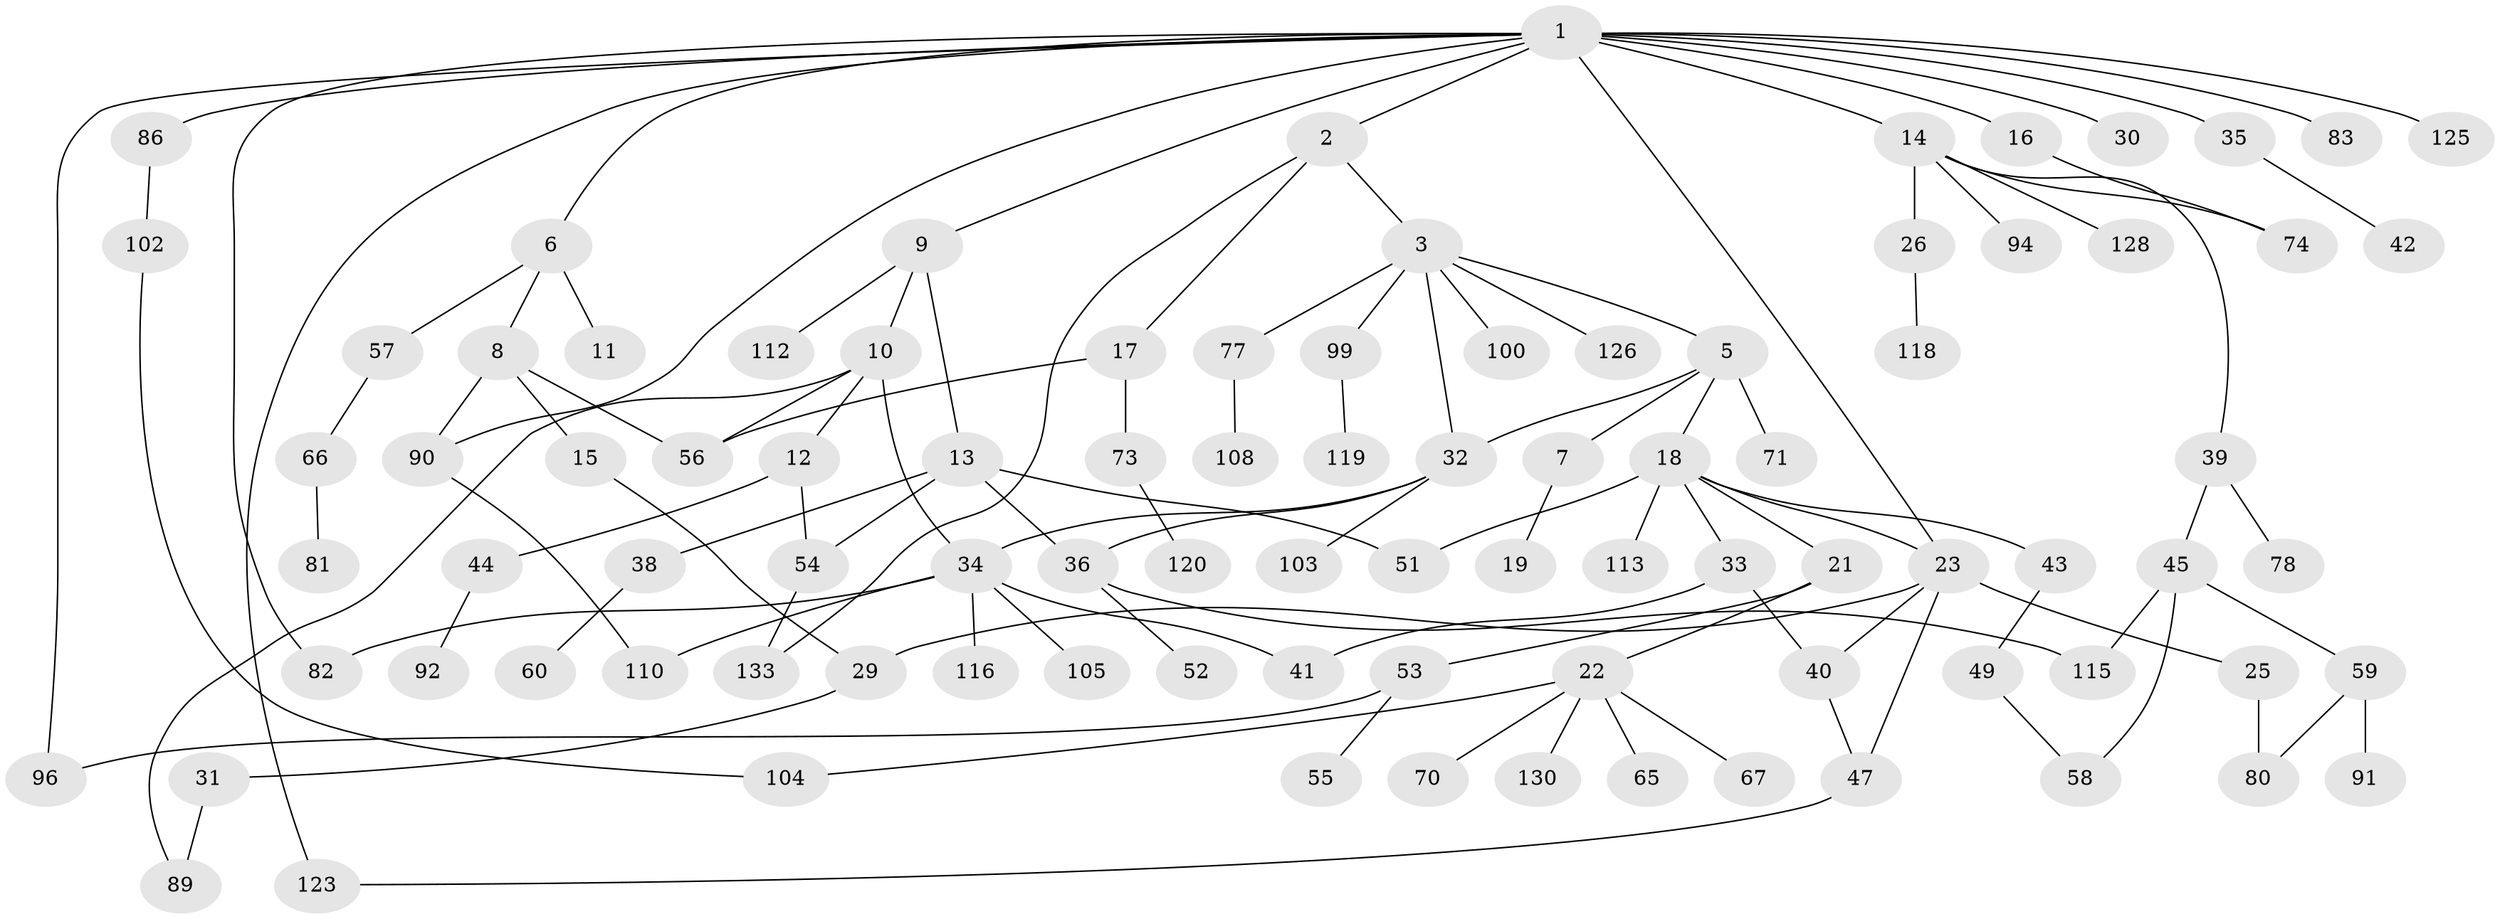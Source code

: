 // Generated by graph-tools (version 1.1) at 2025/51/02/27/25 19:51:38]
// undirected, 92 vertices, 115 edges
graph export_dot {
graph [start="1"]
  node [color=gray90,style=filled];
  1 [super="+4"];
  2 [super="+95"];
  3 [super="+87"];
  5;
  6 [super="+27"];
  7 [super="+109"];
  8 [super="+20"];
  9 [super="+98"];
  10 [super="+75"];
  11;
  12 [super="+107"];
  13 [super="+122"];
  14 [super="+37"];
  15;
  16 [super="+48"];
  17 [super="+28"];
  18 [super="+24"];
  19 [super="+68"];
  21;
  22 [super="+61"];
  23 [super="+101"];
  25 [super="+93"];
  26;
  29 [super="+50"];
  30;
  31;
  32 [super="+62"];
  33 [super="+79"];
  34 [super="+69"];
  35;
  36 [super="+46"];
  38;
  39 [super="+76"];
  40;
  41 [super="+72"];
  42;
  43 [super="+121"];
  44;
  45 [super="+131"];
  47 [super="+106"];
  49;
  51;
  52;
  53 [super="+129"];
  54;
  55 [super="+124"];
  56;
  57 [super="+63"];
  58 [super="+64"];
  59 [super="+84"];
  60 [super="+97"];
  65;
  66;
  67;
  70;
  71;
  73;
  74 [super="+88"];
  77;
  78 [super="+111"];
  80 [super="+134"];
  81 [super="+85"];
  82;
  83;
  86;
  89 [super="+114"];
  90;
  91;
  92;
  94;
  96;
  99;
  100;
  102;
  103;
  104 [super="+117"];
  105;
  108;
  110;
  112;
  113;
  115 [super="+127"];
  116;
  118;
  119;
  120 [super="+132"];
  123;
  125;
  126;
  128;
  130;
  133;
  1 -- 2;
  1 -- 6;
  1 -- 16;
  1 -- 23 [weight=2];
  1 -- 35;
  1 -- 86;
  1 -- 90;
  1 -- 96;
  1 -- 9;
  1 -- 14;
  1 -- 82;
  1 -- 83;
  1 -- 123;
  1 -- 125;
  1 -- 30;
  2 -- 3;
  2 -- 17;
  2 -- 133;
  3 -- 5;
  3 -- 77;
  3 -- 126;
  3 -- 99;
  3 -- 100;
  3 -- 32;
  5 -- 7;
  5 -- 18;
  5 -- 32;
  5 -- 71;
  6 -- 8;
  6 -- 11;
  6 -- 57;
  7 -- 19;
  8 -- 15;
  8 -- 56;
  8 -- 90;
  9 -- 10;
  9 -- 13;
  9 -- 112;
  10 -- 12;
  10 -- 34;
  10 -- 56;
  10 -- 89;
  12 -- 44;
  12 -- 54;
  13 -- 38;
  13 -- 51;
  13 -- 36;
  13 -- 54;
  14 -- 26;
  14 -- 128;
  14 -- 39;
  14 -- 94;
  14 -- 74;
  15 -- 29;
  16 -- 74;
  17 -- 56;
  17 -- 73;
  18 -- 21;
  18 -- 33;
  18 -- 43;
  18 -- 51;
  18 -- 23;
  18 -- 113;
  21 -- 22;
  21 -- 53;
  22 -- 65;
  22 -- 130;
  22 -- 67;
  22 -- 70;
  22 -- 104;
  23 -- 25;
  23 -- 40;
  23 -- 29;
  23 -- 47;
  25 -- 80;
  26 -- 118;
  29 -- 31;
  31 -- 89;
  32 -- 36;
  32 -- 34;
  32 -- 103;
  33 -- 41;
  33 -- 40;
  34 -- 116;
  34 -- 41;
  34 -- 82;
  34 -- 105;
  34 -- 110;
  35 -- 42;
  36 -- 115;
  36 -- 52;
  38 -- 60;
  39 -- 45;
  39 -- 78;
  40 -- 47;
  43 -- 49;
  44 -- 92;
  45 -- 58;
  45 -- 59;
  45 -- 115;
  47 -- 123;
  49 -- 58;
  53 -- 55;
  53 -- 96;
  54 -- 133;
  57 -- 66;
  59 -- 80;
  59 -- 91;
  66 -- 81;
  73 -- 120;
  77 -- 108;
  86 -- 102;
  90 -- 110;
  99 -- 119;
  102 -- 104;
}
